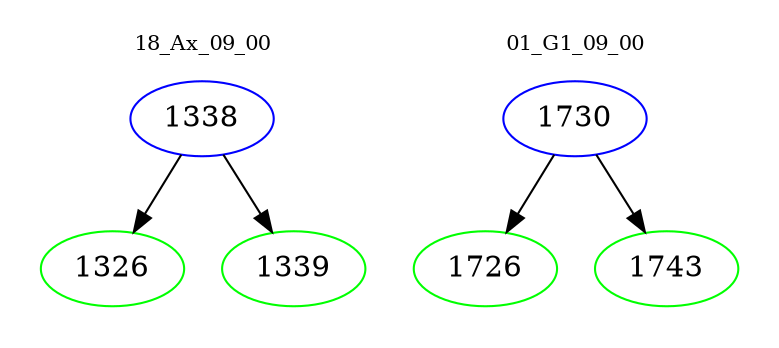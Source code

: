 digraph{
subgraph cluster_0 {
color = white
label = "18_Ax_09_00";
fontsize=10;
T0_1338 [label="1338", color="blue"]
T0_1338 -> T0_1326 [color="black"]
T0_1326 [label="1326", color="green"]
T0_1338 -> T0_1339 [color="black"]
T0_1339 [label="1339", color="green"]
}
subgraph cluster_1 {
color = white
label = "01_G1_09_00";
fontsize=10;
T1_1730 [label="1730", color="blue"]
T1_1730 -> T1_1726 [color="black"]
T1_1726 [label="1726", color="green"]
T1_1730 -> T1_1743 [color="black"]
T1_1743 [label="1743", color="green"]
}
}
